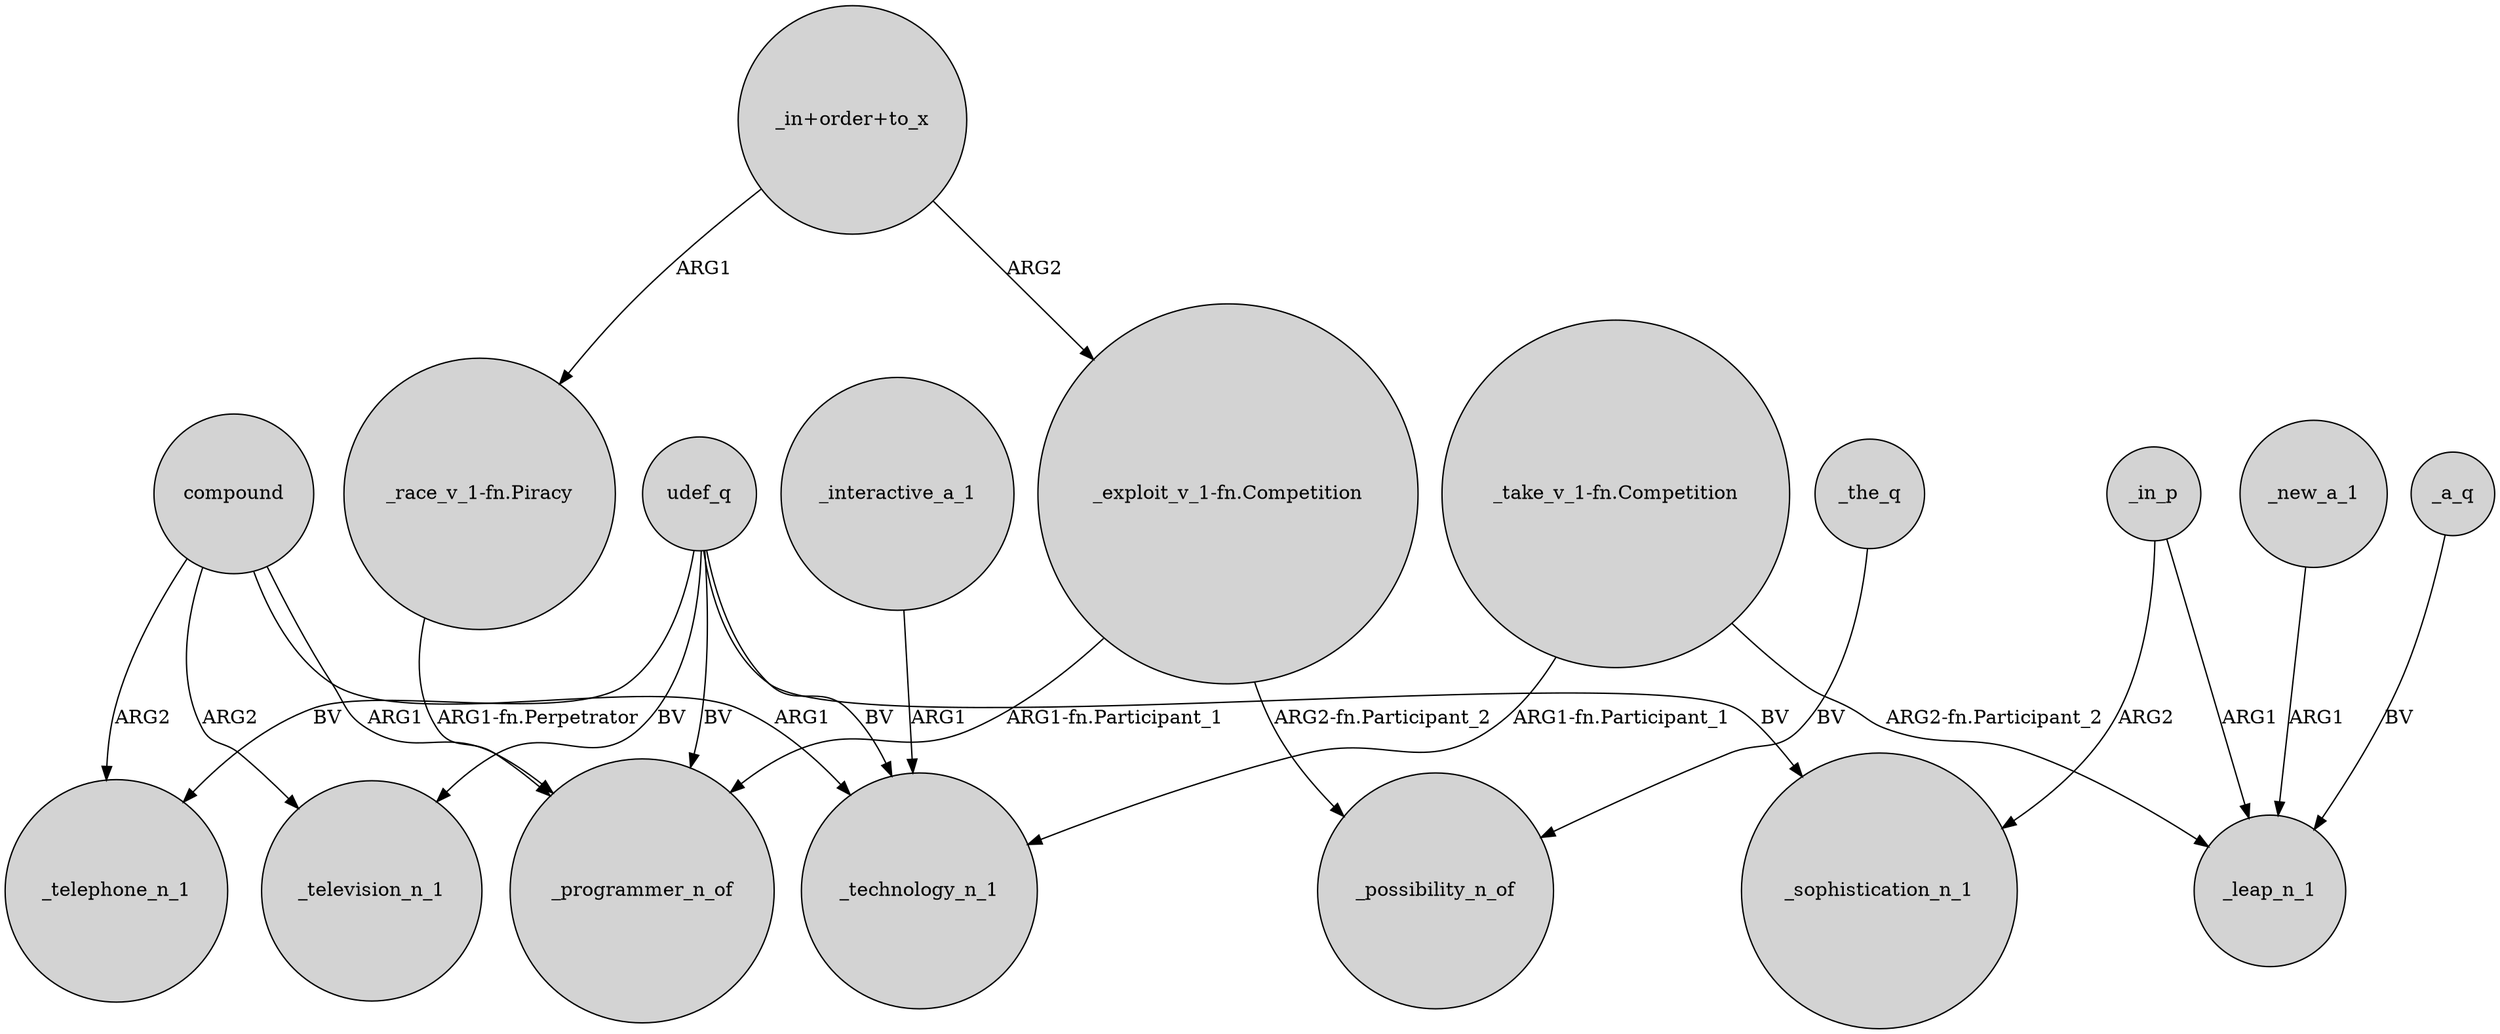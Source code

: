 digraph {
	node [shape=circle style=filled]
	compound -> _technology_n_1 [label=ARG1]
	udef_q -> _telephone_n_1 [label=BV]
	"_exploit_v_1-fn.Competition" -> _possibility_n_of [label="ARG2-fn.Participant_2"]
	_a_q -> _leap_n_1 [label=BV]
	_interactive_a_1 -> _technology_n_1 [label=ARG1]
	udef_q -> _television_n_1 [label=BV]
	"_take_v_1-fn.Competition" -> _technology_n_1 [label="ARG1-fn.Participant_1"]
	"_in+order+to_x" -> "_race_v_1-fn.Piracy" [label=ARG1]
	udef_q -> _technology_n_1 [label=BV]
	udef_q -> _sophistication_n_1 [label=BV]
	compound -> _television_n_1 [label=ARG2]
	_the_q -> _possibility_n_of [label=BV]
	compound -> _telephone_n_1 [label=ARG2]
	_in_p -> _leap_n_1 [label=ARG1]
	_in_p -> _sophistication_n_1 [label=ARG2]
	"_take_v_1-fn.Competition" -> _leap_n_1 [label="ARG2-fn.Participant_2"]
	"_in+order+to_x" -> "_exploit_v_1-fn.Competition" [label=ARG2]
	compound -> _programmer_n_of [label=ARG1]
	udef_q -> _programmer_n_of [label=BV]
	"_race_v_1-fn.Piracy" -> _programmer_n_of [label="ARG1-fn.Perpetrator"]
	"_exploit_v_1-fn.Competition" -> _programmer_n_of [label="ARG1-fn.Participant_1"]
	_new_a_1 -> _leap_n_1 [label=ARG1]
}
